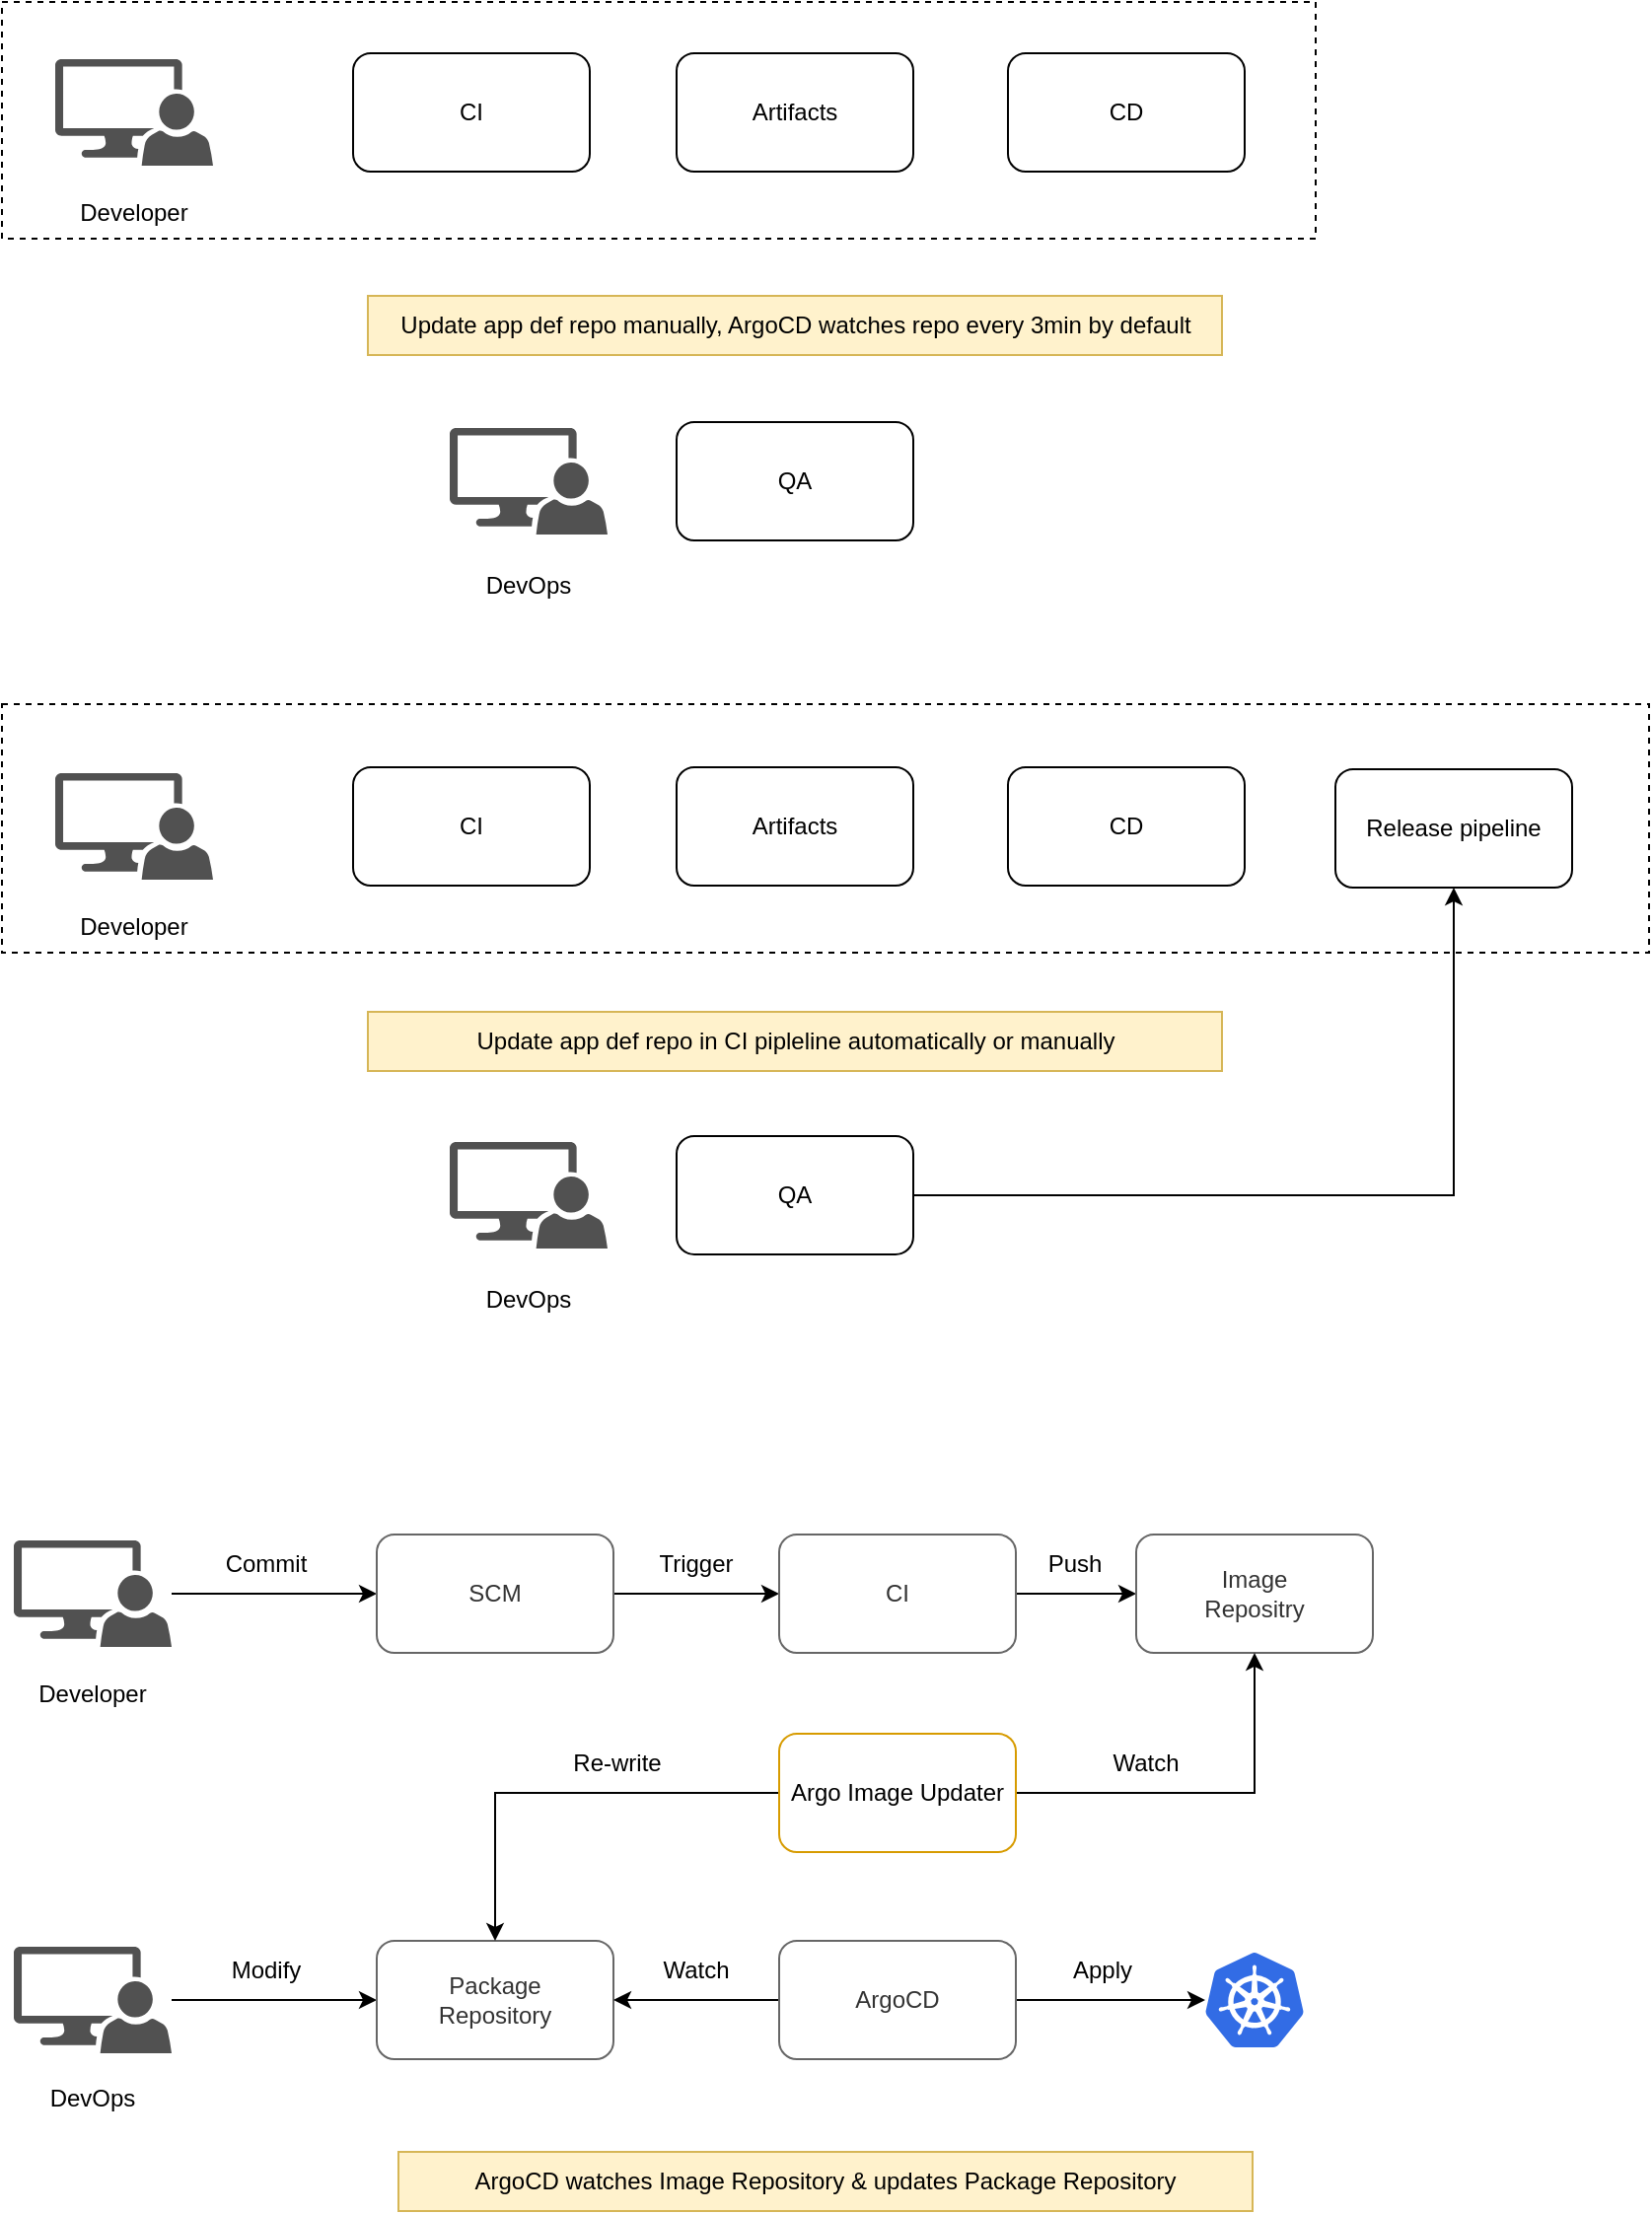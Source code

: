 <mxfile version="24.7.17">
  <diagram name="第 1 页" id="eL-RJk1uzK6F9gK34hri">
    <mxGraphModel dx="2074" dy="1197" grid="0" gridSize="10" guides="1" tooltips="1" connect="1" arrows="1" fold="1" page="1" pageScale="1" pageWidth="1169" pageHeight="1200" math="0" shadow="0">
      <root>
        <mxCell id="0" />
        <mxCell id="1" parent="0" />
        <mxCell id="1QgMjpAJCV4oySmCSbDI-10" value="" style="rounded=0;whiteSpace=wrap;html=1;dashed=1;fillColor=none;" parent="1" vertex="1">
          <mxGeometry x="227" y="22" width="666" height="120" as="geometry" />
        </mxCell>
        <mxCell id="1QgMjpAJCV4oySmCSbDI-2" value="" style="sketch=0;pointerEvents=1;shadow=0;dashed=0;html=1;strokeColor=none;labelPosition=center;verticalLabelPosition=bottom;verticalAlign=top;align=center;fillColor=#515151;shape=mxgraph.mscae.system_center.admin_console" parent="1" vertex="1">
          <mxGeometry x="254" y="51" width="80" height="54" as="geometry" />
        </mxCell>
        <mxCell id="1QgMjpAJCV4oySmCSbDI-3" value="" style="sketch=0;pointerEvents=1;shadow=0;dashed=0;html=1;strokeColor=none;labelPosition=center;verticalLabelPosition=bottom;verticalAlign=top;align=center;fillColor=#515151;shape=mxgraph.mscae.system_center.admin_console" parent="1" vertex="1">
          <mxGeometry x="454" y="238" width="80" height="54" as="geometry" />
        </mxCell>
        <mxCell id="1QgMjpAJCV4oySmCSbDI-4" value="Developer" style="text;html=1;align=center;verticalAlign=middle;whiteSpace=wrap;rounded=0;" parent="1" vertex="1">
          <mxGeometry x="264" y="114" width="60" height="30" as="geometry" />
        </mxCell>
        <mxCell id="1QgMjpAJCV4oySmCSbDI-5" value="DevOps" style="text;html=1;align=center;verticalAlign=middle;whiteSpace=wrap;rounded=0;" parent="1" vertex="1">
          <mxGeometry x="464" y="303" width="60" height="30" as="geometry" />
        </mxCell>
        <mxCell id="1QgMjpAJCV4oySmCSbDI-6" value="CI" style="rounded=1;whiteSpace=wrap;html=1;fillColor=none;" parent="1" vertex="1">
          <mxGeometry x="405" y="48" width="120" height="60" as="geometry" />
        </mxCell>
        <mxCell id="1QgMjpAJCV4oySmCSbDI-7" value="Artifacts" style="rounded=1;whiteSpace=wrap;html=1;fillColor=none;" parent="1" vertex="1">
          <mxGeometry x="569" y="48" width="120" height="60" as="geometry" />
        </mxCell>
        <mxCell id="1QgMjpAJCV4oySmCSbDI-8" value="CD" style="rounded=1;whiteSpace=wrap;html=1;fillColor=none;" parent="1" vertex="1">
          <mxGeometry x="737" y="48" width="120" height="60" as="geometry" />
        </mxCell>
        <mxCell id="1QgMjpAJCV4oySmCSbDI-9" value="QA" style="rounded=1;whiteSpace=wrap;html=1;fillColor=none;" parent="1" vertex="1">
          <mxGeometry x="569" y="235" width="120" height="60" as="geometry" />
        </mxCell>
        <mxCell id="1QgMjpAJCV4oySmCSbDI-16" value="" style="rounded=0;whiteSpace=wrap;html=1;dashed=1;fillColor=none;" parent="1" vertex="1">
          <mxGeometry x="227" y="378" width="835" height="126" as="geometry" />
        </mxCell>
        <mxCell id="1QgMjpAJCV4oySmCSbDI-17" value="" style="sketch=0;pointerEvents=1;shadow=0;dashed=0;html=1;strokeColor=none;labelPosition=center;verticalLabelPosition=bottom;verticalAlign=top;align=center;fillColor=#515151;shape=mxgraph.mscae.system_center.admin_console" parent="1" vertex="1">
          <mxGeometry x="254" y="413" width="80" height="54" as="geometry" />
        </mxCell>
        <mxCell id="1QgMjpAJCV4oySmCSbDI-18" value="" style="sketch=0;pointerEvents=1;shadow=0;dashed=0;html=1;strokeColor=none;labelPosition=center;verticalLabelPosition=bottom;verticalAlign=top;align=center;fillColor=#515151;shape=mxgraph.mscae.system_center.admin_console" parent="1" vertex="1">
          <mxGeometry x="454" y="600" width="80" height="54" as="geometry" />
        </mxCell>
        <mxCell id="1QgMjpAJCV4oySmCSbDI-19" value="Developer" style="text;html=1;align=center;verticalAlign=middle;whiteSpace=wrap;rounded=0;" parent="1" vertex="1">
          <mxGeometry x="264" y="476" width="60" height="30" as="geometry" />
        </mxCell>
        <mxCell id="1QgMjpAJCV4oySmCSbDI-20" value="DevOps" style="text;html=1;align=center;verticalAlign=middle;whiteSpace=wrap;rounded=0;" parent="1" vertex="1">
          <mxGeometry x="464" y="665" width="60" height="30" as="geometry" />
        </mxCell>
        <mxCell id="1QgMjpAJCV4oySmCSbDI-21" value="CI" style="rounded=1;whiteSpace=wrap;html=1;fillColor=none;" parent="1" vertex="1">
          <mxGeometry x="405" y="410" width="120" height="60" as="geometry" />
        </mxCell>
        <mxCell id="1QgMjpAJCV4oySmCSbDI-22" value="Artifacts" style="rounded=1;whiteSpace=wrap;html=1;fillColor=none;" parent="1" vertex="1">
          <mxGeometry x="569" y="410" width="120" height="60" as="geometry" />
        </mxCell>
        <mxCell id="1QgMjpAJCV4oySmCSbDI-23" value="CD" style="rounded=1;whiteSpace=wrap;html=1;fillColor=none;" parent="1" vertex="1">
          <mxGeometry x="737" y="410" width="120" height="60" as="geometry" />
        </mxCell>
        <mxCell id="1QgMjpAJCV4oySmCSbDI-42" style="edgeStyle=orthogonalEdgeStyle;rounded=0;orthogonalLoop=1;jettySize=auto;html=1;entryX=0.5;entryY=1;entryDx=0;entryDy=0;" parent="1" source="1QgMjpAJCV4oySmCSbDI-26" target="1QgMjpAJCV4oySmCSbDI-41" edge="1">
          <mxGeometry relative="1" as="geometry" />
        </mxCell>
        <mxCell id="1QgMjpAJCV4oySmCSbDI-26" value="QA" style="rounded=1;whiteSpace=wrap;html=1;fillColor=none;" parent="1" vertex="1">
          <mxGeometry x="569" y="597" width="120" height="60" as="geometry" />
        </mxCell>
        <mxCell id="1QgMjpAJCV4oySmCSbDI-40" value="Update app def repo manually, ArgoCD watches repo every 3min by default" style="text;html=1;align=center;verticalAlign=middle;whiteSpace=wrap;rounded=0;fillColor=#fff2cc;strokeColor=#d6b656;" parent="1" vertex="1">
          <mxGeometry x="412.5" y="171" width="433" height="30" as="geometry" />
        </mxCell>
        <mxCell id="1QgMjpAJCV4oySmCSbDI-41" value="Release pipeline" style="rounded=1;whiteSpace=wrap;html=1;fillColor=none;" parent="1" vertex="1">
          <mxGeometry x="903" y="411" width="120" height="60" as="geometry" />
        </mxCell>
        <mxCell id="1QgMjpAJCV4oySmCSbDI-43" value="Update app def repo in CI pipleline automatically or manually" style="text;html=1;align=center;verticalAlign=middle;whiteSpace=wrap;rounded=0;fillColor=#fff2cc;strokeColor=#d6b656;" parent="1" vertex="1">
          <mxGeometry x="412.5" y="534" width="433" height="30" as="geometry" />
        </mxCell>
        <mxCell id="1QgMjpAJCV4oySmCSbDI-45" style="edgeStyle=orthogonalEdgeStyle;rounded=0;orthogonalLoop=1;jettySize=auto;html=1;" parent="1" source="1QgMjpAJCV4oySmCSbDI-46" target="1QgMjpAJCV4oySmCSbDI-50" edge="1">
          <mxGeometry relative="1" as="geometry" />
        </mxCell>
        <mxCell id="1QgMjpAJCV4oySmCSbDI-46" value="" style="sketch=0;pointerEvents=1;shadow=0;dashed=0;html=1;strokeColor=none;labelPosition=center;verticalLabelPosition=bottom;verticalAlign=top;align=center;fillColor=#515151;shape=mxgraph.mscae.system_center.admin_console" parent="1" vertex="1">
          <mxGeometry x="233" y="802" width="80" height="54" as="geometry" />
        </mxCell>
        <mxCell id="1QgMjpAJCV4oySmCSbDI-47" style="edgeStyle=orthogonalEdgeStyle;rounded=0;orthogonalLoop=1;jettySize=auto;html=1;" parent="1" source="1QgMjpAJCV4oySmCSbDI-48" target="1QgMjpAJCV4oySmCSbDI-53" edge="1">
          <mxGeometry relative="1" as="geometry" />
        </mxCell>
        <mxCell id="1QgMjpAJCV4oySmCSbDI-48" value="" style="sketch=0;pointerEvents=1;shadow=0;dashed=0;html=1;strokeColor=none;labelPosition=center;verticalLabelPosition=bottom;verticalAlign=top;align=center;fillColor=#515151;shape=mxgraph.mscae.system_center.admin_console" parent="1" vertex="1">
          <mxGeometry x="233" y="1008" width="80" height="54" as="geometry" />
        </mxCell>
        <mxCell id="1QgMjpAJCV4oySmCSbDI-49" style="edgeStyle=orthogonalEdgeStyle;rounded=0;orthogonalLoop=1;jettySize=auto;html=1;" parent="1" source="1QgMjpAJCV4oySmCSbDI-50" target="1QgMjpAJCV4oySmCSbDI-52" edge="1">
          <mxGeometry relative="1" as="geometry" />
        </mxCell>
        <mxCell id="1QgMjpAJCV4oySmCSbDI-50" value="SCM" style="rounded=1;whiteSpace=wrap;html=1;fillColor=none;strokeColor=#666666;fontColor=#333333;" parent="1" vertex="1">
          <mxGeometry x="417" y="799" width="120" height="60" as="geometry" />
        </mxCell>
        <mxCell id="1QgMjpAJCV4oySmCSbDI-69" style="edgeStyle=orthogonalEdgeStyle;rounded=0;orthogonalLoop=1;jettySize=auto;html=1;" parent="1" source="1QgMjpAJCV4oySmCSbDI-52" target="1QgMjpAJCV4oySmCSbDI-66" edge="1">
          <mxGeometry relative="1" as="geometry" />
        </mxCell>
        <mxCell id="1QgMjpAJCV4oySmCSbDI-52" value="CI" style="rounded=1;whiteSpace=wrap;html=1;fillColor=none;strokeColor=#666666;fontColor=#333333;" parent="1" vertex="1">
          <mxGeometry x="621" y="799" width="120" height="60" as="geometry" />
        </mxCell>
        <mxCell id="1QgMjpAJCV4oySmCSbDI-53" value="Package &lt;br&gt;Repository" style="rounded=1;whiteSpace=wrap;html=1;fillColor=none;strokeColor=#666666;fontColor=#333333;" parent="1" vertex="1">
          <mxGeometry x="417" y="1005" width="120" height="60" as="geometry" />
        </mxCell>
        <mxCell id="1QgMjpAJCV4oySmCSbDI-54" value="Commit" style="text;html=1;align=center;verticalAlign=middle;whiteSpace=wrap;rounded=0;" parent="1" vertex="1">
          <mxGeometry x="331" y="799" width="60" height="30" as="geometry" />
        </mxCell>
        <mxCell id="1QgMjpAJCV4oySmCSbDI-55" value="Trigger" style="text;html=1;align=center;verticalAlign=middle;whiteSpace=wrap;rounded=0;" parent="1" vertex="1">
          <mxGeometry x="549" y="799" width="60" height="30" as="geometry" />
        </mxCell>
        <mxCell id="1QgMjpAJCV4oySmCSbDI-56" style="edgeStyle=orthogonalEdgeStyle;rounded=0;orthogonalLoop=1;jettySize=auto;html=1;" parent="1" source="1QgMjpAJCV4oySmCSbDI-58" target="1QgMjpAJCV4oySmCSbDI-53" edge="1">
          <mxGeometry relative="1" as="geometry" />
        </mxCell>
        <mxCell id="1QgMjpAJCV4oySmCSbDI-57" style="edgeStyle=orthogonalEdgeStyle;rounded=0;orthogonalLoop=1;jettySize=auto;html=1;" parent="1" source="1QgMjpAJCV4oySmCSbDI-58" target="1QgMjpAJCV4oySmCSbDI-59" edge="1">
          <mxGeometry relative="1" as="geometry" />
        </mxCell>
        <mxCell id="1QgMjpAJCV4oySmCSbDI-58" value="ArgoCD" style="rounded=1;whiteSpace=wrap;html=1;fillColor=none;strokeColor=#666666;fontColor=#333333;" parent="1" vertex="1">
          <mxGeometry x="621" y="1005" width="120" height="60" as="geometry" />
        </mxCell>
        <mxCell id="1QgMjpAJCV4oySmCSbDI-59" value="" style="image;sketch=0;aspect=fixed;html=1;points=[];align=center;fontSize=12;image=img/lib/mscae/Kubernetes.svg;" parent="1" vertex="1">
          <mxGeometry x="837" y="1011" width="50" height="48" as="geometry" />
        </mxCell>
        <mxCell id="1QgMjpAJCV4oySmCSbDI-60" value="Apply" style="text;html=1;align=center;verticalAlign=middle;whiteSpace=wrap;rounded=0;" parent="1" vertex="1">
          <mxGeometry x="755" y="1005" width="60" height="30" as="geometry" />
        </mxCell>
        <mxCell id="1QgMjpAJCV4oySmCSbDI-62" value="Modify" style="text;html=1;align=center;verticalAlign=middle;whiteSpace=wrap;rounded=0;" parent="1" vertex="1">
          <mxGeometry x="331" y="1005" width="60" height="30" as="geometry" />
        </mxCell>
        <mxCell id="1QgMjpAJCV4oySmCSbDI-63" value="Watch" style="text;html=1;align=center;verticalAlign=middle;whiteSpace=wrap;rounded=0;" parent="1" vertex="1">
          <mxGeometry x="549" y="1005" width="60" height="30" as="geometry" />
        </mxCell>
        <mxCell id="1QgMjpAJCV4oySmCSbDI-64" value="Developer" style="text;html=1;align=center;verticalAlign=middle;whiteSpace=wrap;rounded=0;" parent="1" vertex="1">
          <mxGeometry x="243" y="865" width="60" height="30" as="geometry" />
        </mxCell>
        <mxCell id="1QgMjpAJCV4oySmCSbDI-65" value="DevOps" style="text;html=1;align=center;verticalAlign=middle;whiteSpace=wrap;rounded=0;" parent="1" vertex="1">
          <mxGeometry x="243" y="1070" width="60" height="30" as="geometry" />
        </mxCell>
        <mxCell id="1QgMjpAJCV4oySmCSbDI-66" value="Image&lt;br&gt;Repositry" style="rounded=1;whiteSpace=wrap;html=1;fillColor=none;strokeColor=#666666;fontColor=#333333;" parent="1" vertex="1">
          <mxGeometry x="802" y="799" width="120" height="60" as="geometry" />
        </mxCell>
        <mxCell id="1QgMjpAJCV4oySmCSbDI-68" style="edgeStyle=orthogonalEdgeStyle;rounded=0;orthogonalLoop=1;jettySize=auto;html=1;entryX=0.5;entryY=1;entryDx=0;entryDy=0;" parent="1" source="1QgMjpAJCV4oySmCSbDI-67" target="1QgMjpAJCV4oySmCSbDI-66" edge="1">
          <mxGeometry relative="1" as="geometry" />
        </mxCell>
        <mxCell id="1QgMjpAJCV4oySmCSbDI-72" style="edgeStyle=orthogonalEdgeStyle;rounded=0;orthogonalLoop=1;jettySize=auto;html=1;" parent="1" source="1QgMjpAJCV4oySmCSbDI-67" target="1QgMjpAJCV4oySmCSbDI-53" edge="1">
          <mxGeometry relative="1" as="geometry" />
        </mxCell>
        <mxCell id="1QgMjpAJCV4oySmCSbDI-67" value="Argo Image Updater" style="rounded=1;whiteSpace=wrap;html=1;fillColor=none;strokeColor=#d79b00;" parent="1" vertex="1">
          <mxGeometry x="621" y="900" width="120" height="60" as="geometry" />
        </mxCell>
        <mxCell id="1QgMjpAJCV4oySmCSbDI-70" value="Push" style="text;html=1;align=center;verticalAlign=middle;whiteSpace=wrap;rounded=0;" parent="1" vertex="1">
          <mxGeometry x="741" y="799" width="60" height="30" as="geometry" />
        </mxCell>
        <mxCell id="1QgMjpAJCV4oySmCSbDI-71" value="Watch" style="text;html=1;align=center;verticalAlign=middle;whiteSpace=wrap;rounded=0;" parent="1" vertex="1">
          <mxGeometry x="777" y="900" width="60" height="30" as="geometry" />
        </mxCell>
        <mxCell id="1QgMjpAJCV4oySmCSbDI-73" value="Re-write" style="text;html=1;align=center;verticalAlign=middle;whiteSpace=wrap;rounded=0;" parent="1" vertex="1">
          <mxGeometry x="509" y="900" width="60" height="30" as="geometry" />
        </mxCell>
        <mxCell id="1QgMjpAJCV4oySmCSbDI-74" value="ArgoCD watches Image Repository &amp;amp; updates Package Repository" style="text;html=1;align=center;verticalAlign=middle;whiteSpace=wrap;rounded=0;fillColor=#fff2cc;strokeColor=#d6b656;" parent="1" vertex="1">
          <mxGeometry x="428" y="1112" width="433" height="30" as="geometry" />
        </mxCell>
      </root>
    </mxGraphModel>
  </diagram>
</mxfile>
